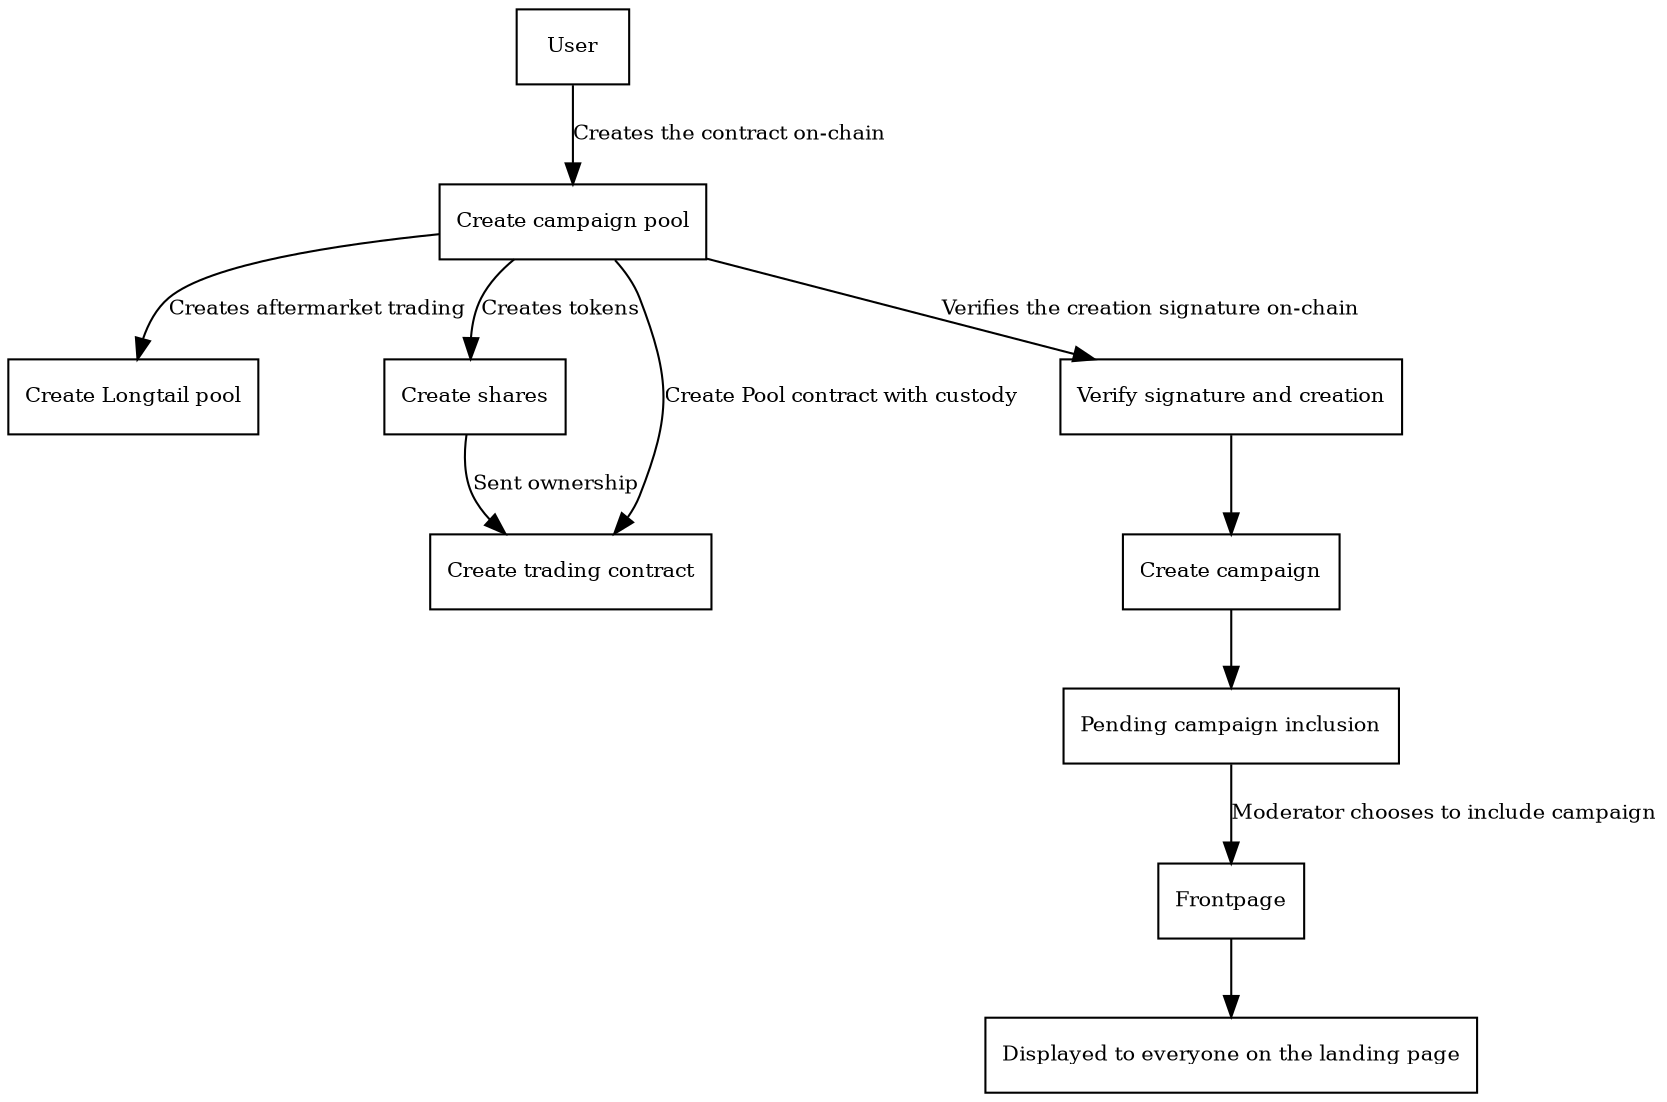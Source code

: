 strict digraph {
    graph [fontsize=10];
    node [shape=record; fontsize=10];
    edge [fontsize=10];
    compound=true;

  subgraph contract {
    style=filled;
    bgcolor=lightgrey;
    label="Contract";

    "Create campaign pool" -> "Create Longtail pool" [label="Creates aftermarket trading"]
    "Create campaign pool" -> "Create shares" [label="Creates tokens"]
    "Create campaign pool" -> "Create trading contract" [label="Create Pool contract with custody"]

    "Create shares" -> "Create trading contract" [label="Sent ownership"]
  }

  subgraph website {
    style=filled;
    bgcolor=lightgrey;
    label="Website";

    "Verify signature and creation" -> "Create campaign" -> "Pending campaign inclusion"
    "Pending campaign inclusion" -> Frontpage [label="Moderator chooses to include campaign"]
    label="Website"
  }

  User -> "Create campaign pool" [label="Creates the contract on-chain"; lhead="contract"]
  "Create campaign pool" -> "Verify signature and creation" [label="Verifies the creation signature on-chain"; ltail="website"]

  Frontpage -> "Displayed to everyone on the landing page"
}
